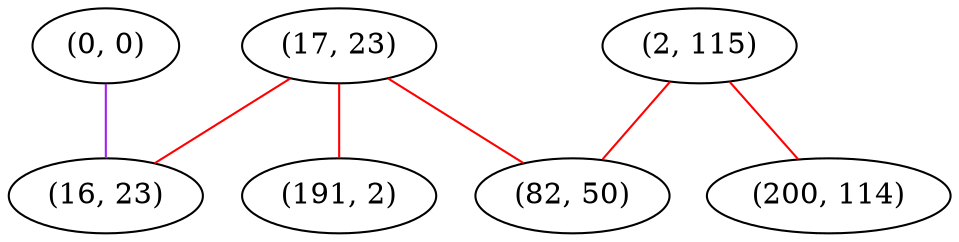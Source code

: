graph "" {
"(0, 0)";
"(2, 115)";
"(17, 23)";
"(16, 23)";
"(200, 114)";
"(191, 2)";
"(82, 50)";
"(0, 0)" -- "(16, 23)"  [color=purple, key=0, weight=4];
"(2, 115)" -- "(200, 114)"  [color=red, key=0, weight=1];
"(2, 115)" -- "(82, 50)"  [color=red, key=0, weight=1];
"(17, 23)" -- "(191, 2)"  [color=red, key=0, weight=1];
"(17, 23)" -- "(16, 23)"  [color=red, key=0, weight=1];
"(17, 23)" -- "(82, 50)"  [color=red, key=0, weight=1];
}
